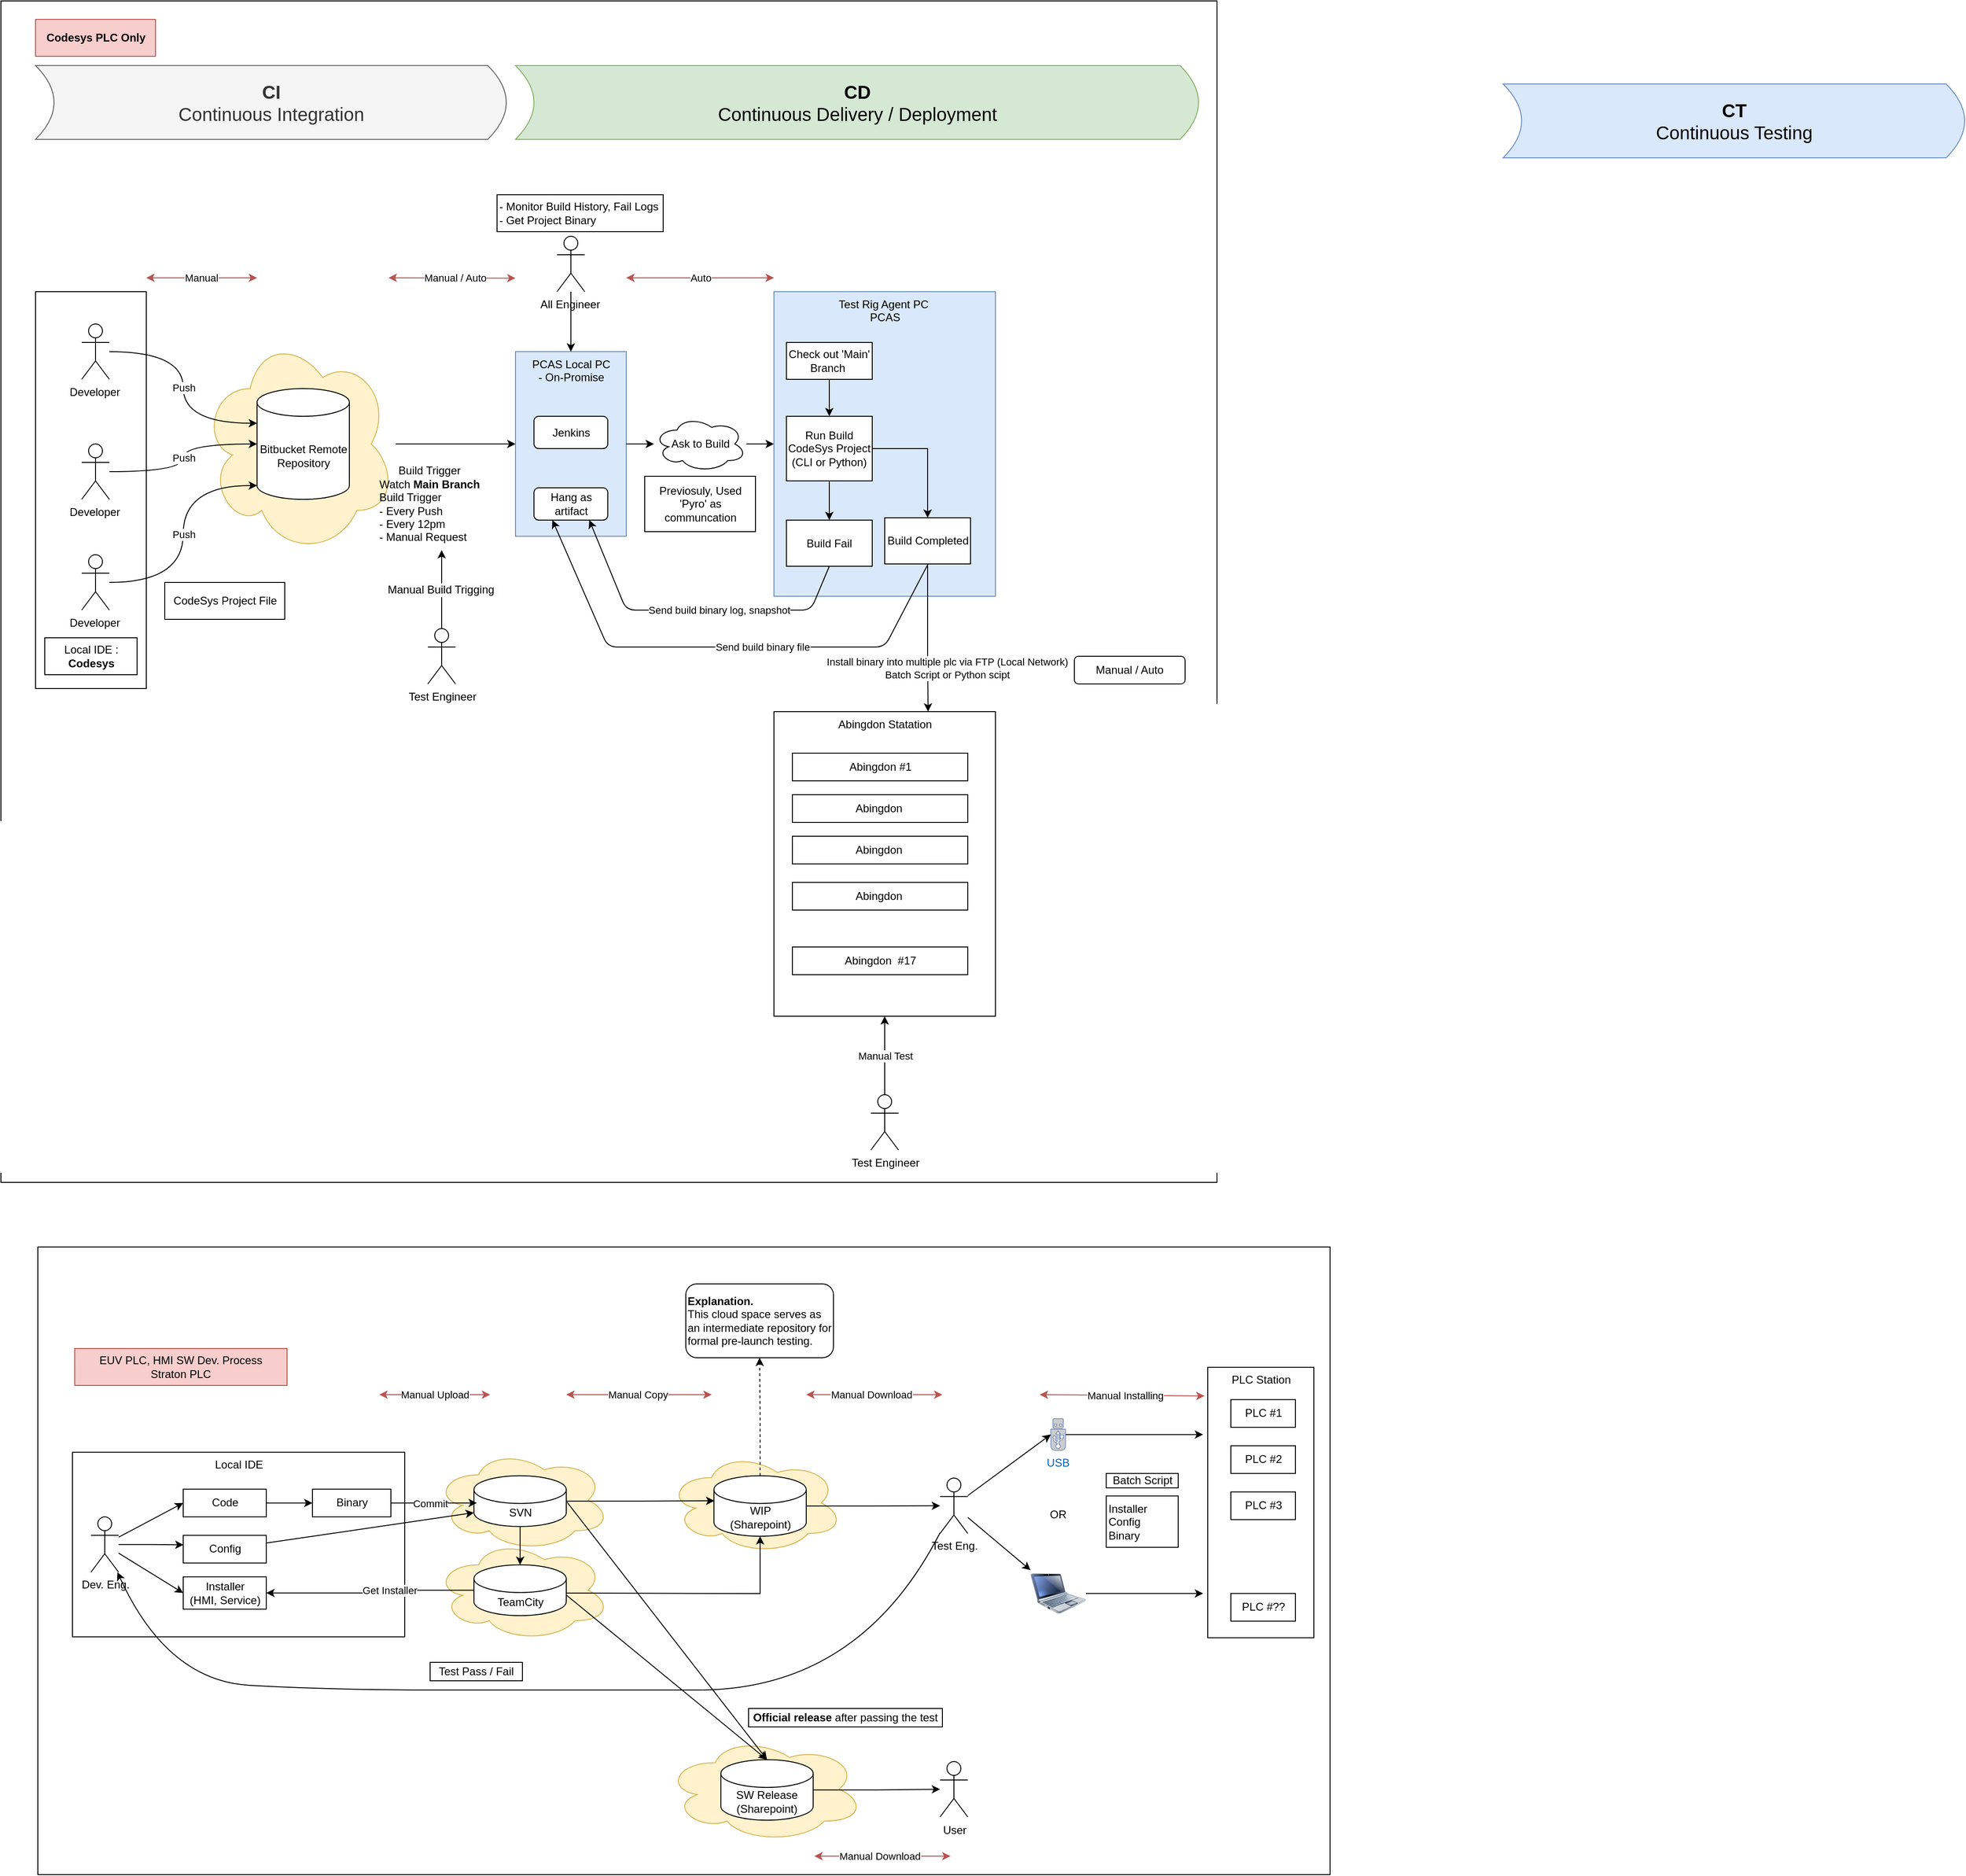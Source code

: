 <mxfile version="24.7.6" pages="2">
  <diagram id="KxPbIj3FwHtDhFQbGqtP" name="페이지-2">
    <mxGraphModel dx="2227" dy="1416" grid="1" gridSize="10" guides="1" tooltips="1" connect="1" arrows="1" fold="1" page="1" pageScale="1" pageWidth="1654" pageHeight="1169" math="0" shadow="0">
      <root>
        <mxCell id="0" />
        <mxCell id="1" parent="0" />
        <mxCell id="dRXOf33wmKYGEK5DuPeR-4" value="" style="rounded=0;whiteSpace=wrap;html=1;verticalAlign=top;align=center;" vertex="1" parent="1">
          <mxGeometry y="50" width="1317.5" height="1280" as="geometry" />
        </mxCell>
        <mxCell id="dRXOf33wmKYGEK5DuPeR-3" value="" style="rounded=0;whiteSpace=wrap;html=1;verticalAlign=top;align=center;" vertex="1" parent="1">
          <mxGeometry x="40" y="1400" width="1400" height="680" as="geometry" />
        </mxCell>
        <mxCell id="MleifXrK1_D6z72Krnsk-5" value="" style="ellipse;shape=cloud;whiteSpace=wrap;html=1;fillColor=#fff2cc;strokeColor=#d6b656;" parent="1" vertex="1">
          <mxGeometry x="722.5" y="1622.38" width="190" height="110" as="geometry" />
        </mxCell>
        <mxCell id="MleifXrK1_D6z72Krnsk-4" value="" style="ellipse;shape=cloud;whiteSpace=wrap;html=1;fillColor=#fff2cc;strokeColor=#d6b656;" parent="1" vertex="1">
          <mxGeometry x="470" y="1716.88" width="190" height="110" as="geometry" />
        </mxCell>
        <mxCell id="-m3dXE-VozoAQMa8QtAR-6" value="Local IDE" style="rounded=0;whiteSpace=wrap;html=1;verticalAlign=top;align=center;" parent="1" vertex="1">
          <mxGeometry x="77.5" y="1622.38" width="360" height="200" as="geometry" />
        </mxCell>
        <mxCell id="MxaIMDJWDvqsAqh7OmnF-37" value="Abingdon Statation" style="rounded=0;whiteSpace=wrap;html=1;verticalAlign=top;" parent="1" vertex="1">
          <mxGeometry x="837.5" y="820" width="240" height="330" as="geometry" />
        </mxCell>
        <mxCell id="MxaIMDJWDvqsAqh7OmnF-21" style="edgeStyle=orthogonalEdgeStyle;rounded=0;orthogonalLoop=1;jettySize=auto;html=1;entryX=0;entryY=0.5;entryDx=0;entryDy=0;" parent="1" source="MxaIMDJWDvqsAqh7OmnF-22" target="MxaIMDJWDvqsAqh7OmnF-20" edge="1">
          <mxGeometry relative="1" as="geometry" />
        </mxCell>
        <mxCell id="MxaIMDJWDvqsAqh7OmnF-16" value="PCAS Local PC&lt;div&gt;- On-Promise&lt;/div&gt;" style="rounded=0;whiteSpace=wrap;html=1;verticalAlign=top;fillColor=#dae8fc;strokeColor=#6c8ebf;" parent="1" vertex="1">
          <mxGeometry x="557.5" y="430" width="120" height="200" as="geometry" />
        </mxCell>
        <mxCell id="MxaIMDJWDvqsAqh7OmnF-11" value="" style="rounded=0;whiteSpace=wrap;html=1;" parent="1" vertex="1">
          <mxGeometry x="37.5" y="365" width="120" height="430" as="geometry" />
        </mxCell>
        <mxCell id="MxaIMDJWDvqsAqh7OmnF-17" style="edgeStyle=orthogonalEdgeStyle;rounded=0;orthogonalLoop=1;jettySize=auto;html=1;" parent="1" source="MxaIMDJWDvqsAqh7OmnF-10" target="MxaIMDJWDvqsAqh7OmnF-16" edge="1">
          <mxGeometry relative="1" as="geometry" />
        </mxCell>
        <mxCell id="MxaIMDJWDvqsAqh7OmnF-10" value="" style="ellipse;shape=cloud;whiteSpace=wrap;html=1;fillColor=#fff2cc;strokeColor=#d6b656;" parent="1" vertex="1">
          <mxGeometry x="217.5" y="410" width="210" height="240" as="geometry" />
        </mxCell>
        <mxCell id="MxaIMDJWDvqsAqh7OmnF-1" value="Bitbucket Remote Repository" style="shape=cylinder3;whiteSpace=wrap;html=1;boundedLbl=1;backgroundOutline=1;size=15;" parent="1" vertex="1">
          <mxGeometry x="277.5" y="470" width="100" height="120" as="geometry" />
        </mxCell>
        <mxCell id="MxaIMDJWDvqsAqh7OmnF-2" value="Developer&amp;nbsp;" style="shape=umlActor;verticalLabelPosition=bottom;verticalAlign=top;html=1;outlineConnect=0;" parent="1" vertex="1">
          <mxGeometry x="87.5" y="400" width="30" height="60" as="geometry" />
        </mxCell>
        <mxCell id="MxaIMDJWDvqsAqh7OmnF-8" value="Push" style="edgeStyle=orthogonalEdgeStyle;rounded=0;orthogonalLoop=1;jettySize=auto;html=1;curved=1;" parent="1" source="MxaIMDJWDvqsAqh7OmnF-4" target="MxaIMDJWDvqsAqh7OmnF-1" edge="1">
          <mxGeometry relative="1" as="geometry" />
        </mxCell>
        <mxCell id="MxaIMDJWDvqsAqh7OmnF-4" value="Developer&amp;nbsp;" style="shape=umlActor;verticalLabelPosition=bottom;verticalAlign=top;html=1;outlineConnect=0;" parent="1" vertex="1">
          <mxGeometry x="87.5" y="530" width="30" height="60" as="geometry" />
        </mxCell>
        <mxCell id="MxaIMDJWDvqsAqh7OmnF-5" value="Developer&amp;nbsp;" style="shape=umlActor;verticalLabelPosition=bottom;verticalAlign=top;html=1;outlineConnect=0;" parent="1" vertex="1">
          <mxGeometry x="87.5" y="650" width="30" height="60" as="geometry" />
        </mxCell>
        <mxCell id="MxaIMDJWDvqsAqh7OmnF-7" value="Push" style="edgeStyle=orthogonalEdgeStyle;rounded=0;orthogonalLoop=1;jettySize=auto;html=1;entryX=0;entryY=1;entryDx=0;entryDy=-15;entryPerimeter=0;curved=1;" parent="1" source="MxaIMDJWDvqsAqh7OmnF-5" target="MxaIMDJWDvqsAqh7OmnF-1" edge="1">
          <mxGeometry relative="1" as="geometry" />
        </mxCell>
        <mxCell id="MxaIMDJWDvqsAqh7OmnF-9" value="Push" style="edgeStyle=orthogonalEdgeStyle;rounded=0;orthogonalLoop=1;jettySize=auto;html=1;entryX=0;entryY=0;entryDx=0;entryDy=37.5;entryPerimeter=0;curved=1;" parent="1" source="MxaIMDJWDvqsAqh7OmnF-2" target="MxaIMDJWDvqsAqh7OmnF-1" edge="1">
          <mxGeometry relative="1" as="geometry" />
        </mxCell>
        <mxCell id="MxaIMDJWDvqsAqh7OmnF-12" value="Local IDE : &lt;b&gt;Codesys&lt;/b&gt;" style="rounded=0;whiteSpace=wrap;html=1;" parent="1" vertex="1">
          <mxGeometry x="47.5" y="740" width="100" height="40" as="geometry" />
        </mxCell>
        <mxCell id="MxaIMDJWDvqsAqh7OmnF-13" value="CodeSys Project File" style="rounded=0;whiteSpace=wrap;html=1;" parent="1" vertex="1">
          <mxGeometry x="177.5" y="680" width="130" height="40" as="geometry" />
        </mxCell>
        <mxCell id="MxaIMDJWDvqsAqh7OmnF-18" value="&lt;div style=&quot;text-align: center;&quot;&gt;Build Trigger&lt;/div&gt;&lt;div&gt;Watch &lt;b&gt;Main Branch&lt;/b&gt;&lt;/div&gt;Build Trigger&amp;nbsp;&lt;div&gt;- Every Push&lt;/div&gt;&lt;div&gt;- Every 12pm&amp;nbsp;&lt;/div&gt;&lt;div&gt;- Manual Request&lt;/div&gt;" style="text;html=1;align=left;verticalAlign=middle;whiteSpace=wrap;rounded=0;" parent="1" vertex="1">
          <mxGeometry x="407.5" y="545" width="140" height="100" as="geometry" />
        </mxCell>
        <mxCell id="MxaIMDJWDvqsAqh7OmnF-20" value="Test Rig Agent PC&amp;nbsp;&lt;div&gt;PCAS&lt;/div&gt;" style="rounded=0;whiteSpace=wrap;html=1;verticalAlign=top;fillColor=#dae8fc;strokeColor=#6c8ebf;" parent="1" vertex="1">
          <mxGeometry x="837.5" y="365" width="240" height="330" as="geometry" />
        </mxCell>
        <mxCell id="MxaIMDJWDvqsAqh7OmnF-23" value="" style="edgeStyle=orthogonalEdgeStyle;rounded=0;orthogonalLoop=1;jettySize=auto;html=1;entryX=0;entryY=0.5;entryDx=0;entryDy=0;" parent="1" source="MxaIMDJWDvqsAqh7OmnF-16" target="MxaIMDJWDvqsAqh7OmnF-22" edge="1">
          <mxGeometry relative="1" as="geometry">
            <mxPoint x="677.5" y="530" as="sourcePoint" />
            <mxPoint x="817.5" y="530" as="targetPoint" />
          </mxGeometry>
        </mxCell>
        <mxCell id="MxaIMDJWDvqsAqh7OmnF-22" value="Ask to Build" style="ellipse;shape=cloud;whiteSpace=wrap;html=1;" parent="1" vertex="1">
          <mxGeometry x="707.5" y="500" width="100" height="60" as="geometry" />
        </mxCell>
        <mxCell id="MxaIMDJWDvqsAqh7OmnF-28" style="edgeStyle=orthogonalEdgeStyle;rounded=0;orthogonalLoop=1;jettySize=auto;html=1;" parent="1" source="MxaIMDJWDvqsAqh7OmnF-24" target="MxaIMDJWDvqsAqh7OmnF-27" edge="1">
          <mxGeometry relative="1" as="geometry" />
        </mxCell>
        <mxCell id="MxaIMDJWDvqsAqh7OmnF-24" value="Check out &#39;Main&#39; Branch&amp;nbsp;" style="rounded=0;whiteSpace=wrap;html=1;" parent="1" vertex="1">
          <mxGeometry x="851" y="420" width="93" height="40" as="geometry" />
        </mxCell>
        <mxCell id="MxaIMDJWDvqsAqh7OmnF-26" value="Previosuly, Used &#39;Pyro&#39; as communcation" style="rounded=0;whiteSpace=wrap;html=1;" parent="1" vertex="1">
          <mxGeometry x="697.5" y="565" width="120" height="60" as="geometry" />
        </mxCell>
        <mxCell id="MxaIMDJWDvqsAqh7OmnF-30" style="edgeStyle=orthogonalEdgeStyle;rounded=0;orthogonalLoop=1;jettySize=auto;html=1;" parent="1" source="MxaIMDJWDvqsAqh7OmnF-27" target="MxaIMDJWDvqsAqh7OmnF-29" edge="1">
          <mxGeometry relative="1" as="geometry" />
        </mxCell>
        <mxCell id="MxaIMDJWDvqsAqh7OmnF-34" style="edgeStyle=orthogonalEdgeStyle;rounded=0;orthogonalLoop=1;jettySize=auto;html=1;" parent="1" source="MxaIMDJWDvqsAqh7OmnF-27" target="MxaIMDJWDvqsAqh7OmnF-33" edge="1">
          <mxGeometry relative="1" as="geometry" />
        </mxCell>
        <mxCell id="MxaIMDJWDvqsAqh7OmnF-27" value="Run Build CodeSys Project&lt;div&gt;(CLI or Python)&lt;/div&gt;" style="rounded=0;whiteSpace=wrap;html=1;" parent="1" vertex="1">
          <mxGeometry x="851" y="500" width="93" height="70" as="geometry" />
        </mxCell>
        <mxCell id="MxaIMDJWDvqsAqh7OmnF-38" value="Install binary into multiple plc via FTP (Local Network)&lt;div&gt;Batch Script or Python scipt&lt;/div&gt;" style="edgeStyle=orthogonalEdgeStyle;rounded=0;orthogonalLoop=1;jettySize=auto;html=1;" parent="1" source="MxaIMDJWDvqsAqh7OmnF-29" edge="1">
          <mxGeometry x="0.412" y="20" relative="1" as="geometry">
            <mxPoint x="1004.5" y="820" as="targetPoint" />
            <Array as="points">
              <mxPoint x="1004.5" y="760" />
              <mxPoint x="1004.5" y="820" />
            </Array>
            <mxPoint as="offset" />
          </mxGeometry>
        </mxCell>
        <mxCell id="MxaIMDJWDvqsAqh7OmnF-29" value="Build Completed" style="rounded=0;whiteSpace=wrap;html=1;" parent="1" vertex="1">
          <mxGeometry x="957.5" y="610" width="93" height="50" as="geometry" />
        </mxCell>
        <mxCell id="MxaIMDJWDvqsAqh7OmnF-31" value="Send build binary file" style="endArrow=classic;html=1;rounded=1;entryX=0.25;entryY=1;entryDx=0;entryDy=0;curved=0;" parent="1" target="MxaIMDJWDvqsAqh7OmnF-32" edge="1">
          <mxGeometry x="-0.149" width="50" height="50" relative="1" as="geometry">
            <mxPoint x="1004.5" y="660" as="sourcePoint" />
            <mxPoint x="787.5" y="670" as="targetPoint" />
            <Array as="points">
              <mxPoint x="957.5" y="750" />
              <mxPoint x="797.5" y="750" />
              <mxPoint x="657.5" y="750" />
            </Array>
            <mxPoint as="offset" />
          </mxGeometry>
        </mxCell>
        <mxCell id="MxaIMDJWDvqsAqh7OmnF-32" value="Hang as artifact" style="rounded=1;whiteSpace=wrap;html=1;" parent="1" vertex="1">
          <mxGeometry x="577.5" y="577.5" width="80" height="35" as="geometry" />
        </mxCell>
        <mxCell id="MxaIMDJWDvqsAqh7OmnF-33" value="Build Fail" style="rounded=0;whiteSpace=wrap;html=1;" parent="1" vertex="1">
          <mxGeometry x="851" y="612.5" width="93" height="50" as="geometry" />
        </mxCell>
        <mxCell id="MxaIMDJWDvqsAqh7OmnF-35" value="Send build binary log, snapshot" style="endArrow=classic;html=1;rounded=1;entryX=0.75;entryY=1;entryDx=0;entryDy=0;curved=0;exitX=0.5;exitY=1;exitDx=0;exitDy=0;" parent="1" source="MxaIMDJWDvqsAqh7OmnF-33" target="MxaIMDJWDvqsAqh7OmnF-32" edge="1">
          <mxGeometry x="-0.151" width="50" height="50" relative="1" as="geometry">
            <mxPoint x="861.5" y="645" as="sourcePoint" />
            <mxPoint x="627.5" y="623" as="targetPoint" />
            <Array as="points">
              <mxPoint x="877.5" y="710" />
              <mxPoint x="677.5" y="710" />
            </Array>
            <mxPoint as="offset" />
          </mxGeometry>
        </mxCell>
        <mxCell id="MxaIMDJWDvqsAqh7OmnF-36" value="Abingdon #1" style="rounded=0;whiteSpace=wrap;html=1;" parent="1" vertex="1">
          <mxGeometry x="857.5" y="865" width="190" height="30" as="geometry" />
        </mxCell>
        <mxCell id="MxaIMDJWDvqsAqh7OmnF-39" value="Abingdon&amp;nbsp;" style="rounded=0;whiteSpace=wrap;html=1;" parent="1" vertex="1">
          <mxGeometry x="857.5" y="910" width="190" height="30" as="geometry" />
        </mxCell>
        <mxCell id="MxaIMDJWDvqsAqh7OmnF-40" value="Abingdon&amp;nbsp;" style="rounded=0;whiteSpace=wrap;html=1;" parent="1" vertex="1">
          <mxGeometry x="857.5" y="955" width="190" height="30" as="geometry" />
        </mxCell>
        <mxCell id="MxaIMDJWDvqsAqh7OmnF-41" value="Abingdon&amp;nbsp;" style="rounded=0;whiteSpace=wrap;html=1;" parent="1" vertex="1">
          <mxGeometry x="857.5" y="1005" width="190" height="30" as="geometry" />
        </mxCell>
        <mxCell id="MxaIMDJWDvqsAqh7OmnF-42" value="Abingdon&amp;nbsp; #17" style="rounded=0;whiteSpace=wrap;html=1;" parent="1" vertex="1">
          <mxGeometry x="857.5" y="1075" width="190" height="30" as="geometry" />
        </mxCell>
        <mxCell id="MxaIMDJWDvqsAqh7OmnF-45" value="&lt;span style=&quot;font-size: 12px; background-color: rgb(251, 251, 251);&quot;&gt;Manual Build Trigging&amp;nbsp;&lt;/span&gt;" style="edgeStyle=orthogonalEdgeStyle;rounded=0;orthogonalLoop=1;jettySize=auto;html=1;entryX=0.5;entryY=1;entryDx=0;entryDy=0;" parent="1" source="MxaIMDJWDvqsAqh7OmnF-44" target="MxaIMDJWDvqsAqh7OmnF-18" edge="1">
          <mxGeometry relative="1" as="geometry" />
        </mxCell>
        <mxCell id="MxaIMDJWDvqsAqh7OmnF-44" value="Test Engineer" style="shape=umlActor;verticalLabelPosition=bottom;verticalAlign=top;html=1;outlineConnect=0;" parent="1" vertex="1">
          <mxGeometry x="462.5" y="730" width="30" height="60" as="geometry" />
        </mxCell>
        <mxCell id="MxaIMDJWDvqsAqh7OmnF-51" value="Manual Test" style="edgeStyle=orthogonalEdgeStyle;rounded=0;orthogonalLoop=1;jettySize=auto;html=1;entryX=0.5;entryY=1;entryDx=0;entryDy=0;" parent="1" source="MxaIMDJWDvqsAqh7OmnF-50" target="MxaIMDJWDvqsAqh7OmnF-37" edge="1">
          <mxGeometry relative="1" as="geometry" />
        </mxCell>
        <mxCell id="MxaIMDJWDvqsAqh7OmnF-50" value="Test Engineer" style="shape=umlActor;verticalLabelPosition=bottom;verticalAlign=top;html=1;outlineConnect=0;" parent="1" vertex="1">
          <mxGeometry x="942.5" y="1235" width="30" height="60" as="geometry" />
        </mxCell>
        <mxCell id="MxaIMDJWDvqsAqh7OmnF-52" value="Manual / Auto" style="rounded=1;whiteSpace=wrap;html=1;" parent="1" vertex="1">
          <mxGeometry x="1162.97" y="760" width="120" height="30" as="geometry" />
        </mxCell>
        <mxCell id="MxaIMDJWDvqsAqh7OmnF-56" value="Jenkins" style="rounded=1;whiteSpace=wrap;html=1;" parent="1" vertex="1">
          <mxGeometry x="577.5" y="500" width="80" height="35" as="geometry" />
        </mxCell>
        <mxCell id="MxaIMDJWDvqsAqh7OmnF-58" style="edgeStyle=orthogonalEdgeStyle;rounded=0;orthogonalLoop=1;jettySize=auto;html=1;entryX=0.5;entryY=0;entryDx=0;entryDy=0;" parent="1" source="MxaIMDJWDvqsAqh7OmnF-57" target="MxaIMDJWDvqsAqh7OmnF-16" edge="1">
          <mxGeometry relative="1" as="geometry" />
        </mxCell>
        <mxCell id="MxaIMDJWDvqsAqh7OmnF-57" value="All Engineer&amp;nbsp;&lt;div&gt;&lt;br&gt;&lt;/div&gt;" style="shape=umlActor;verticalLabelPosition=bottom;verticalAlign=top;html=1;outlineConnect=0;" parent="1" vertex="1">
          <mxGeometry x="602.5" y="305" width="30" height="60" as="geometry" />
        </mxCell>
        <mxCell id="MxaIMDJWDvqsAqh7OmnF-61" value="- Monitor Build History, Fail Logs&lt;div&gt;- Get Project Binary&lt;/div&gt;" style="rounded=0;whiteSpace=wrap;html=1;align=left;" parent="1" vertex="1">
          <mxGeometry x="537.5" y="260" width="180" height="40" as="geometry" />
        </mxCell>
        <mxCell id="-m3dXE-VozoAQMa8QtAR-1" value="&lt;b style=&quot;font-size: 20px;&quot;&gt;&lt;font style=&quot;font-size: 20px;&quot;&gt;CI&lt;/font&gt;&lt;/b&gt;&lt;div style=&quot;font-size: 20px;&quot;&gt;&lt;font style=&quot;font-size: 20px;&quot;&gt;Continuous Integration&lt;/font&gt;&lt;/div&gt;" style="shape=dataStorage;whiteSpace=wrap;html=1;fixedSize=1;flipH=1;fillColor=#f5f5f5;fontColor=#333333;strokeColor=#666666;" parent="1" vertex="1">
          <mxGeometry x="37.5" y="120" width="510" height="80" as="geometry" />
        </mxCell>
        <mxCell id="-m3dXE-VozoAQMa8QtAR-2" value="&lt;b style=&quot;font-size: 20px;&quot;&gt;CT&lt;/b&gt;&lt;div style=&quot;font-size: 20px;&quot;&gt;Continuous Testing&lt;/div&gt;" style="shape=dataStorage;whiteSpace=wrap;html=1;fixedSize=1;flipH=1;fontSize=20;fillColor=#dae8fc;strokeColor=#6c8ebf;" parent="1" vertex="1">
          <mxGeometry x="1627.5" y="140" width="500" height="80" as="geometry" />
        </mxCell>
        <mxCell id="-m3dXE-VozoAQMa8QtAR-3" value="&lt;b style=&quot;font-size: 20px;&quot;&gt;CD&lt;/b&gt;&lt;div style=&quot;font-size: 20px;&quot;&gt;Continuous Delivery / Deployment&lt;/div&gt;" style="shape=dataStorage;whiteSpace=wrap;html=1;fixedSize=1;flipH=1;fontSize=20;fillColor=#d5e8d4;strokeColor=#82b366;" parent="1" vertex="1">
          <mxGeometry x="557.5" y="120" width="740" height="80" as="geometry" />
        </mxCell>
        <mxCell id="j_4R4PPlXTaouCPpJ6sc-36" style="rounded=0;orthogonalLoop=1;jettySize=auto;html=1;entryX=0;entryY=0.5;entryDx=0;entryDy=0;" parent="1" source="-m3dXE-VozoAQMa8QtAR-5" target="-m3dXE-VozoAQMa8QtAR-9" edge="1">
          <mxGeometry relative="1" as="geometry" />
        </mxCell>
        <mxCell id="j_4R4PPlXTaouCPpJ6sc-38" style="rounded=0;orthogonalLoop=1;jettySize=auto;html=1;entryX=0;entryY=0.5;entryDx=0;entryDy=0;" parent="1" source="-m3dXE-VozoAQMa8QtAR-5" target="j_4R4PPlXTaouCPpJ6sc-17" edge="1">
          <mxGeometry relative="1" as="geometry" />
        </mxCell>
        <mxCell id="-m3dXE-VozoAQMa8QtAR-5" value="Dev. Eng." style="shape=umlActor;verticalLabelPosition=bottom;verticalAlign=top;html=1;outlineConnect=0;" parent="1" vertex="1">
          <mxGeometry x="97.5" y="1692.38" width="30" height="60" as="geometry" />
        </mxCell>
        <mxCell id="j_4R4PPlXTaouCPpJ6sc-39" style="edgeStyle=orthogonalEdgeStyle;rounded=0;orthogonalLoop=1;jettySize=auto;html=1;entryX=0;entryY=0.5;entryDx=0;entryDy=0;" parent="1" source="-m3dXE-VozoAQMa8QtAR-9" target="j_4R4PPlXTaouCPpJ6sc-35" edge="1">
          <mxGeometry relative="1" as="geometry" />
        </mxCell>
        <mxCell id="-m3dXE-VozoAQMa8QtAR-9" value="Code" style="rounded=0;whiteSpace=wrap;html=1;" parent="1" vertex="1">
          <mxGeometry x="197.5" y="1662.38" width="90" height="30" as="geometry" />
        </mxCell>
        <mxCell id="-m3dXE-VozoAQMa8QtAR-12" value="" style="ellipse;shape=cloud;whiteSpace=wrap;html=1;fillColor=#fff2cc;strokeColor=#d6b656;" parent="1" vertex="1">
          <mxGeometry x="470" y="1619.38" width="190" height="110" as="geometry" />
        </mxCell>
        <mxCell id="-m3dXE-VozoAQMa8QtAR-13" value="SVN" style="shape=cylinder3;whiteSpace=wrap;html=1;boundedLbl=1;backgroundOutline=1;size=15;" parent="1" vertex="1">
          <mxGeometry x="512.5" y="1647.88" width="100" height="55" as="geometry" />
        </mxCell>
        <mxCell id="j_4R4PPlXTaouCPpJ6sc-3" style="rounded=0;orthogonalLoop=1;jettySize=auto;html=1;" parent="1" source="-m3dXE-VozoAQMa8QtAR-14" target="-m3dXE-VozoAQMa8QtAR-31" edge="1">
          <mxGeometry relative="1" as="geometry" />
        </mxCell>
        <mxCell id="-m3dXE-VozoAQMa8QtAR-14" value="Test Eng." style="shape=umlActor;verticalLabelPosition=bottom;verticalAlign=top;html=1;outlineConnect=0;" parent="1" vertex="1">
          <mxGeometry x="1017.5" y="1650.38" width="30" height="60" as="geometry" />
        </mxCell>
        <mxCell id="-m3dXE-VozoAQMa8QtAR-17" value="PLC Station" style="rounded=0;whiteSpace=wrap;html=1;verticalAlign=top;" parent="1" vertex="1">
          <mxGeometry x="1307.5" y="1530.38" width="115" height="293" as="geometry" />
        </mxCell>
        <mxCell id="-m3dXE-VozoAQMa8QtAR-18" value="PLC #1" style="rounded=0;whiteSpace=wrap;html=1;" parent="1" vertex="1">
          <mxGeometry x="1332.5" y="1565.38" width="70" height="30" as="geometry" />
        </mxCell>
        <mxCell id="-m3dXE-VozoAQMa8QtAR-22" value="PLC #??" style="rounded=0;whiteSpace=wrap;html=1;" parent="1" vertex="1">
          <mxGeometry x="1332.5" y="1775.38" width="70" height="30" as="geometry" />
        </mxCell>
        <mxCell id="-m3dXE-VozoAQMa8QtAR-23" value="PLC #2" style="rounded=0;whiteSpace=wrap;html=1;" parent="1" vertex="1">
          <mxGeometry x="1332.5" y="1615.38" width="70" height="30" as="geometry" />
        </mxCell>
        <mxCell id="-m3dXE-VozoAQMa8QtAR-24" value="PLC #3" style="rounded=0;whiteSpace=wrap;html=1;" parent="1" vertex="1">
          <mxGeometry x="1332.5" y="1665.38" width="70" height="30" as="geometry" />
        </mxCell>
        <mxCell id="j_4R4PPlXTaouCPpJ6sc-53" style="edgeStyle=orthogonalEdgeStyle;rounded=0;orthogonalLoop=1;jettySize=auto;html=1;" parent="1" source="-m3dXE-VozoAQMa8QtAR-30" edge="1">
          <mxGeometry relative="1" as="geometry">
            <mxPoint x="1302.5" y="1603.19" as="targetPoint" />
          </mxGeometry>
        </mxCell>
        <mxCell id="-m3dXE-VozoAQMa8QtAR-30" value="USB" style="fontColor=#0066CC;verticalAlign=top;verticalLabelPosition=bottom;labelPosition=center;align=center;html=1;outlineConnect=0;fillColor=#CCCCCC;strokeColor=#6881B3;gradientColor=none;gradientDirection=north;strokeWidth=2;shape=mxgraph.networks.usb_stick;rotation=0;" parent="1" vertex="1">
          <mxGeometry x="1137.5" y="1586" width="15.93" height="34.38" as="geometry" />
        </mxCell>
        <mxCell id="j_4R4PPlXTaouCPpJ6sc-54" style="edgeStyle=orthogonalEdgeStyle;rounded=0;orthogonalLoop=1;jettySize=auto;html=1;" parent="1" source="-m3dXE-VozoAQMa8QtAR-31" edge="1">
          <mxGeometry relative="1" as="geometry">
            <mxPoint x="1302.5" y="1775.38" as="targetPoint" />
          </mxGeometry>
        </mxCell>
        <mxCell id="-m3dXE-VozoAQMa8QtAR-31" value="" style="image;html=1;image=img/lib/clip_art/computers/Netbook_128x128.png" parent="1" vertex="1">
          <mxGeometry x="1115.47" y="1745.38" width="60" height="60" as="geometry" />
        </mxCell>
        <mxCell id="j_4R4PPlXTaouCPpJ6sc-2" style="rounded=0;orthogonalLoop=1;jettySize=auto;html=1;entryX=0;entryY=0.5;entryDx=0;entryDy=0;entryPerimeter=0;" parent="1" source="-m3dXE-VozoAQMa8QtAR-14" target="-m3dXE-VozoAQMa8QtAR-30" edge="1">
          <mxGeometry relative="1" as="geometry" />
        </mxCell>
        <mxCell id="j_4R4PPlXTaouCPpJ6sc-13" value="OR" style="text;html=1;align=center;verticalAlign=middle;resizable=0;points=[];autosize=1;strokeColor=none;fillColor=none;" parent="1" vertex="1">
          <mxGeometry x="1125.47" y="1675.38" width="40" height="30" as="geometry" />
        </mxCell>
        <mxCell id="j_4R4PPlXTaouCPpJ6sc-17" value="Installer&lt;div&gt;(HMI, Service)&lt;/div&gt;" style="rounded=0;whiteSpace=wrap;html=1;" parent="1" vertex="1">
          <mxGeometry x="197.5" y="1757.38" width="90" height="35" as="geometry" />
        </mxCell>
        <mxCell id="j_4R4PPlXTaouCPpJ6sc-34" value="Config" style="rounded=0;whiteSpace=wrap;html=1;" parent="1" vertex="1">
          <mxGeometry x="197.5" y="1712.38" width="90" height="30" as="geometry" />
        </mxCell>
        <mxCell id="j_4R4PPlXTaouCPpJ6sc-35" value="Binary" style="rounded=0;whiteSpace=wrap;html=1;" parent="1" vertex="1">
          <mxGeometry x="337.5" y="1662.38" width="85" height="30" as="geometry" />
        </mxCell>
        <mxCell id="j_4R4PPlXTaouCPpJ6sc-37" style="edgeStyle=orthogonalEdgeStyle;rounded=0;orthogonalLoop=1;jettySize=auto;html=1;entryX=0.004;entryY=0.344;entryDx=0;entryDy=0;entryPerimeter=0;" parent="1" source="-m3dXE-VozoAQMa8QtAR-5" target="j_4R4PPlXTaouCPpJ6sc-34" edge="1">
          <mxGeometry relative="1" as="geometry" />
        </mxCell>
        <mxCell id="j_4R4PPlXTaouCPpJ6sc-42" style="edgeStyle=orthogonalEdgeStyle;rounded=0;orthogonalLoop=1;jettySize=auto;html=1;entryX=0.032;entryY=0.536;entryDx=0;entryDy=0;entryPerimeter=0;" parent="1" source="j_4R4PPlXTaouCPpJ6sc-35" target="-m3dXE-VozoAQMa8QtAR-13" edge="1">
          <mxGeometry relative="1" as="geometry" />
        </mxCell>
        <mxCell id="0X789oR1YY4GXddbjiKS-2" value="Commit" style="edgeLabel;html=1;align=center;verticalAlign=middle;resizable=0;points=[];" parent="j_4R4PPlXTaouCPpJ6sc-42" vertex="1" connectable="0">
          <mxGeometry x="0.066" relative="1" as="geometry">
            <mxPoint x="-7" as="offset" />
          </mxGeometry>
        </mxCell>
        <mxCell id="j_4R4PPlXTaouCPpJ6sc-43" style="rounded=0;orthogonalLoop=1;jettySize=auto;html=1;entryX=0;entryY=1;entryDx=0;entryDy=-15;entryPerimeter=0;" parent="1" source="j_4R4PPlXTaouCPpJ6sc-34" target="-m3dXE-VozoAQMa8QtAR-13" edge="1">
          <mxGeometry relative="1" as="geometry" />
        </mxCell>
        <mxCell id="MleifXrK1_D6z72Krnsk-7" style="edgeStyle=orthogonalEdgeStyle;rounded=0;orthogonalLoop=1;jettySize=auto;html=1;" parent="1" source="j_4R4PPlXTaouCPpJ6sc-45" target="-m3dXE-VozoAQMa8QtAR-14" edge="1">
          <mxGeometry relative="1" as="geometry" />
        </mxCell>
        <mxCell id="dRXOf33wmKYGEK5DuPeR-2" style="edgeStyle=orthogonalEdgeStyle;rounded=0;orthogonalLoop=1;jettySize=auto;html=1;entryX=0.5;entryY=1;entryDx=0;entryDy=0;dashed=1;" edge="1" parent="1" source="j_4R4PPlXTaouCPpJ6sc-45" target="YGNdnGiCJwuN9pjPTkYq-1">
          <mxGeometry relative="1" as="geometry" />
        </mxCell>
        <mxCell id="j_4R4PPlXTaouCPpJ6sc-45" value="WIP&lt;div&gt;(Sharepoint)&lt;/div&gt;" style="shape=cylinder3;whiteSpace=wrap;html=1;boundedLbl=1;backgroundOutline=1;size=15;" parent="1" vertex="1">
          <mxGeometry x="772.5" y="1647.88" width="100" height="65.5" as="geometry" />
        </mxCell>
        <mxCell id="j_4R4PPlXTaouCPpJ6sc-59" value="" style="curved=1;endArrow=classic;html=1;rounded=0;" parent="1" source="-m3dXE-VozoAQMa8QtAR-14" target="-m3dXE-VozoAQMa8QtAR-5" edge="1">
          <mxGeometry width="50" height="50" relative="1" as="geometry">
            <mxPoint x="532.5" y="1712.38" as="sourcePoint" />
            <mxPoint x="582.5" y="1662.38" as="targetPoint" />
            <Array as="points">
              <mxPoint x="930" y="1880" />
              <mxPoint x="580" y="1880" />
              <mxPoint x="360" y="1880" />
              <mxPoint x="180" y="1870" />
            </Array>
          </mxGeometry>
        </mxCell>
        <mxCell id="j_4R4PPlXTaouCPpJ6sc-61" value="Test Pass / Fail" style="rounded=0;whiteSpace=wrap;html=1;" parent="1" vertex="1">
          <mxGeometry x="465" y="1850" width="100" height="20" as="geometry" />
        </mxCell>
        <mxCell id="j_4R4PPlXTaouCPpJ6sc-68" value="Batch Script" style="rounded=0;whiteSpace=wrap;html=1;" parent="1" vertex="1">
          <mxGeometry x="1197.5" y="1645.38" width="77.97" height="15.62" as="geometry" />
        </mxCell>
        <mxCell id="j_4R4PPlXTaouCPpJ6sc-74" value="" style="ellipse;shape=cloud;whiteSpace=wrap;html=1;fillColor=#fff2cc;strokeColor=#d6b656;" parent="1" vertex="1">
          <mxGeometry x="720" y="1930" width="215" height="115" as="geometry" />
        </mxCell>
        <mxCell id="j_4R4PPlXTaouCPpJ6sc-83" style="edgeStyle=orthogonalEdgeStyle;rounded=0;orthogonalLoop=1;jettySize=auto;html=1;" parent="1" source="j_4R4PPlXTaouCPpJ6sc-75" target="j_4R4PPlXTaouCPpJ6sc-81" edge="1">
          <mxGeometry relative="1" as="geometry" />
        </mxCell>
        <mxCell id="j_4R4PPlXTaouCPpJ6sc-75" value="&lt;div&gt;SW Release (Sharepoint)&lt;/div&gt;" style="shape=cylinder3;whiteSpace=wrap;html=1;boundedLbl=1;backgroundOutline=1;size=15;" parent="1" vertex="1">
          <mxGeometry x="780" y="1955.5" width="100" height="65.5" as="geometry" />
        </mxCell>
        <mxCell id="j_4R4PPlXTaouCPpJ6sc-76" style="rounded=0;orthogonalLoop=1;jettySize=auto;html=1;entryX=0.5;entryY=0;entryDx=0;entryDy=0;entryPerimeter=0;exitX=1;exitY=0.5;exitDx=0;exitDy=0;exitPerimeter=0;" parent="1" source="-m3dXE-VozoAQMa8QtAR-13" target="j_4R4PPlXTaouCPpJ6sc-75" edge="1">
          <mxGeometry relative="1" as="geometry" />
        </mxCell>
        <mxCell id="j_4R4PPlXTaouCPpJ6sc-77" style="rounded=0;orthogonalLoop=1;jettySize=auto;html=1;entryX=0.5;entryY=0;entryDx=0;entryDy=0;entryPerimeter=0;" parent="1" target="j_4R4PPlXTaouCPpJ6sc-75" edge="1">
          <mxGeometry relative="1" as="geometry">
            <mxPoint x="610" y="1775" as="sourcePoint" />
          </mxGeometry>
        </mxCell>
        <mxCell id="j_4R4PPlXTaouCPpJ6sc-78" style="edgeStyle=orthogonalEdgeStyle;rounded=0;orthogonalLoop=1;jettySize=auto;html=1;entryX=0.5;entryY=1;entryDx=0;entryDy=0;entryPerimeter=0;" parent="1" target="j_4R4PPlXTaouCPpJ6sc-45" edge="1">
          <mxGeometry relative="1" as="geometry">
            <mxPoint x="610" y="1775" as="sourcePoint" />
          </mxGeometry>
        </mxCell>
        <mxCell id="j_4R4PPlXTaouCPpJ6sc-79" value="&lt;div&gt;&lt;b&gt;Official release&lt;/b&gt; after passing the test&lt;/div&gt;" style="rounded=0;whiteSpace=wrap;html=1;" parent="1" vertex="1">
          <mxGeometry x="810" y="1900" width="210" height="20" as="geometry" />
        </mxCell>
        <mxCell id="j_4R4PPlXTaouCPpJ6sc-80" style="edgeStyle=orthogonalEdgeStyle;rounded=0;orthogonalLoop=1;jettySize=auto;html=1;" parent="1" source="-m3dXE-VozoAQMa8QtAR-13" edge="1">
          <mxGeometry relative="1" as="geometry">
            <mxPoint x="773" y="1675" as="targetPoint" />
            <Array as="points">
              <mxPoint x="693" y="1675" />
              <mxPoint x="773" y="1675" />
            </Array>
          </mxGeometry>
        </mxCell>
        <mxCell id="j_4R4PPlXTaouCPpJ6sc-81" value="User" style="shape=umlActor;verticalLabelPosition=bottom;verticalAlign=top;html=1;outlineConnect=0;" parent="1" vertex="1">
          <mxGeometry x="1017.5" y="1957.5" width="30" height="60" as="geometry" />
        </mxCell>
        <mxCell id="MleifXrK1_D6z72Krnsk-1" value="Installer&lt;div&gt;Config&lt;/div&gt;&lt;div&gt;Binary&lt;/div&gt;" style="rounded=0;whiteSpace=wrap;html=1;align=left;" parent="1" vertex="1">
          <mxGeometry x="1197.5" y="1669.76" width="77.97" height="55.62" as="geometry" />
        </mxCell>
        <mxCell id="0X789oR1YY4GXddbjiKS-5" style="edgeStyle=orthogonalEdgeStyle;rounded=0;orthogonalLoop=1;jettySize=auto;html=1;entryX=1;entryY=0.5;entryDx=0;entryDy=0;" parent="1" source="MleifXrK1_D6z72Krnsk-2" target="j_4R4PPlXTaouCPpJ6sc-17" edge="1">
          <mxGeometry relative="1" as="geometry" />
        </mxCell>
        <mxCell id="0X789oR1YY4GXddbjiKS-6" value="Get Installer" style="edgeLabel;html=1;align=center;verticalAlign=middle;resizable=0;points=[];" parent="0X789oR1YY4GXddbjiKS-5" vertex="1" connectable="0">
          <mxGeometry x="-0.192" relative="1" as="geometry">
            <mxPoint as="offset" />
          </mxGeometry>
        </mxCell>
        <mxCell id="MleifXrK1_D6z72Krnsk-2" value="TeamCity" style="shape=cylinder3;whiteSpace=wrap;html=1;boundedLbl=1;backgroundOutline=1;size=15;" parent="1" vertex="1">
          <mxGeometry x="512.5" y="1744.38" width="100" height="55" as="geometry" />
        </mxCell>
        <mxCell id="MleifXrK1_D6z72Krnsk-8" value="" style="endArrow=classic;startArrow=classic;html=1;rounded=0;fillColor=#f8cecc;strokeColor=#b85450;" parent="1" edge="1">
          <mxGeometry width="50" height="50" relative="1" as="geometry">
            <mxPoint x="157.5" y="350" as="sourcePoint" />
            <mxPoint x="277.5" y="350" as="targetPoint" />
          </mxGeometry>
        </mxCell>
        <mxCell id="MleifXrK1_D6z72Krnsk-9" value="Manual" style="edgeLabel;html=1;align=center;verticalAlign=middle;resizable=0;points=[];" parent="MleifXrK1_D6z72Krnsk-8" vertex="1" connectable="0">
          <mxGeometry x="0.428" relative="1" as="geometry">
            <mxPoint x="-26" as="offset" />
          </mxGeometry>
        </mxCell>
        <mxCell id="MleifXrK1_D6z72Krnsk-10" value="" style="endArrow=classic;startArrow=classic;html=1;rounded=0;fillColor=#f8cecc;strokeColor=#b85450;" parent="1" edge="1">
          <mxGeometry width="50" height="50" relative="1" as="geometry">
            <mxPoint x="420" y="350" as="sourcePoint" />
            <mxPoint x="557.5" y="350.33" as="targetPoint" />
          </mxGeometry>
        </mxCell>
        <mxCell id="MleifXrK1_D6z72Krnsk-11" value="Manual / Auto" style="edgeLabel;html=1;align=center;verticalAlign=middle;resizable=0;points=[];" parent="MleifXrK1_D6z72Krnsk-10" vertex="1" connectable="0">
          <mxGeometry x="0.428" relative="1" as="geometry">
            <mxPoint x="-26" as="offset" />
          </mxGeometry>
        </mxCell>
        <mxCell id="MleifXrK1_D6z72Krnsk-12" value="" style="endArrow=classic;startArrow=classic;html=1;rounded=0;fillColor=#f8cecc;strokeColor=#b85450;" parent="1" edge="1">
          <mxGeometry width="50" height="50" relative="1" as="geometry">
            <mxPoint x="677.5" y="350" as="sourcePoint" />
            <mxPoint x="837.5" y="350" as="targetPoint" />
          </mxGeometry>
        </mxCell>
        <mxCell id="MleifXrK1_D6z72Krnsk-13" value="Auto" style="edgeLabel;html=1;align=center;verticalAlign=middle;resizable=0;points=[];" parent="MleifXrK1_D6z72Krnsk-12" vertex="1" connectable="0">
          <mxGeometry x="0.428" relative="1" as="geometry">
            <mxPoint x="-34" as="offset" />
          </mxGeometry>
        </mxCell>
        <mxCell id="MleifXrK1_D6z72Krnsk-14" value="" style="endArrow=classic;startArrow=classic;html=1;rounded=0;fillColor=#f8cecc;strokeColor=#b85450;" parent="1" edge="1">
          <mxGeometry width="50" height="50" relative="1" as="geometry">
            <mxPoint x="410" y="1560" as="sourcePoint" />
            <mxPoint x="530" y="1560" as="targetPoint" />
          </mxGeometry>
        </mxCell>
        <mxCell id="MleifXrK1_D6z72Krnsk-15" value="Manual Upload" style="edgeLabel;html=1;align=center;verticalAlign=middle;resizable=0;points=[];" parent="MleifXrK1_D6z72Krnsk-14" vertex="1" connectable="0">
          <mxGeometry x="0.428" relative="1" as="geometry">
            <mxPoint x="-26" as="offset" />
          </mxGeometry>
        </mxCell>
        <mxCell id="MleifXrK1_D6z72Krnsk-16" value="" style="endArrow=classic;startArrow=classic;html=1;rounded=0;fillColor=#f8cecc;strokeColor=#b85450;" parent="1" edge="1">
          <mxGeometry width="50" height="50" relative="1" as="geometry">
            <mxPoint x="612.5" y="1560" as="sourcePoint" />
            <mxPoint x="770" y="1560" as="targetPoint" />
          </mxGeometry>
        </mxCell>
        <mxCell id="MleifXrK1_D6z72Krnsk-17" value="Manual Copy" style="edgeLabel;html=1;align=center;verticalAlign=middle;resizable=0;points=[];" parent="MleifXrK1_D6z72Krnsk-16" vertex="1" connectable="0">
          <mxGeometry x="0.428" relative="1" as="geometry">
            <mxPoint x="-35" as="offset" />
          </mxGeometry>
        </mxCell>
        <mxCell id="MleifXrK1_D6z72Krnsk-18" value="" style="endArrow=classic;startArrow=classic;html=1;rounded=0;fillColor=#f8cecc;strokeColor=#b85450;" parent="1" edge="1">
          <mxGeometry width="50" height="50" relative="1" as="geometry">
            <mxPoint x="872.5" y="1560" as="sourcePoint" />
            <mxPoint x="1020" y="1560" as="targetPoint" />
          </mxGeometry>
        </mxCell>
        <mxCell id="MleifXrK1_D6z72Krnsk-19" value="Manual Download" style="edgeLabel;html=1;align=center;verticalAlign=middle;resizable=0;points=[];" parent="MleifXrK1_D6z72Krnsk-18" vertex="1" connectable="0">
          <mxGeometry x="0.428" relative="1" as="geometry">
            <mxPoint x="-35" as="offset" />
          </mxGeometry>
        </mxCell>
        <mxCell id="MleifXrK1_D6z72Krnsk-20" value="" style="endArrow=classic;startArrow=classic;html=1;rounded=0;fillColor=#f8cecc;strokeColor=#b85450;" parent="1" edge="1">
          <mxGeometry width="50" height="50" relative="1" as="geometry">
            <mxPoint x="881.25" y="2060" as="sourcePoint" />
            <mxPoint x="1028.75" y="2060" as="targetPoint" />
          </mxGeometry>
        </mxCell>
        <mxCell id="MleifXrK1_D6z72Krnsk-21" value="Manual Download" style="edgeLabel;html=1;align=center;verticalAlign=middle;resizable=0;points=[];" parent="MleifXrK1_D6z72Krnsk-20" vertex="1" connectable="0">
          <mxGeometry x="0.428" relative="1" as="geometry">
            <mxPoint x="-35" as="offset" />
          </mxGeometry>
        </mxCell>
        <mxCell id="0X789oR1YY4GXddbjiKS-3" style="edgeStyle=orthogonalEdgeStyle;rounded=0;orthogonalLoop=1;jettySize=auto;html=1;entryX=0.5;entryY=0;entryDx=0;entryDy=0;entryPerimeter=0;" parent="1" source="-m3dXE-VozoAQMa8QtAR-13" target="MleifXrK1_D6z72Krnsk-2" edge="1">
          <mxGeometry relative="1" as="geometry" />
        </mxCell>
        <mxCell id="0X789oR1YY4GXddbjiKS-7" value="EUV PLC, HMI SW Dev. Process&lt;div&gt;Straton PLC&lt;/div&gt;" style="rounded=0;whiteSpace=wrap;html=1;fillColor=#f8cecc;strokeColor=#b85450;" parent="1" vertex="1">
          <mxGeometry x="80" y="1510" width="230" height="40" as="geometry" />
        </mxCell>
        <mxCell id="0X789oR1YY4GXddbjiKS-9" value="Codesys PLC Only" style="rounded=0;whiteSpace=wrap;html=1;fillColor=#f8cecc;strokeColor=#b85450;fontStyle=1" parent="1" vertex="1">
          <mxGeometry x="37.5" y="70" width="130" height="40" as="geometry" />
        </mxCell>
        <mxCell id="0X789oR1YY4GXddbjiKS-11" value="" style="endArrow=classic;startArrow=classic;html=1;rounded=0;fillColor=#f8cecc;strokeColor=#b85450;entryX=-0.03;entryY=0.106;entryDx=0;entryDy=0;entryPerimeter=0;" parent="1" target="-m3dXE-VozoAQMa8QtAR-17" edge="1">
          <mxGeometry width="50" height="50" relative="1" as="geometry">
            <mxPoint x="1125.47" y="1560" as="sourcePoint" />
            <mxPoint x="1272.97" y="1560" as="targetPoint" />
          </mxGeometry>
        </mxCell>
        <mxCell id="0X789oR1YY4GXddbjiKS-12" value="Manual Installing" style="edgeLabel;html=1;align=center;verticalAlign=middle;resizable=0;points=[];" parent="0X789oR1YY4GXddbjiKS-11" vertex="1" connectable="0">
          <mxGeometry x="0.428" relative="1" as="geometry">
            <mxPoint x="-35" as="offset" />
          </mxGeometry>
        </mxCell>
        <mxCell id="YGNdnGiCJwuN9pjPTkYq-1" value="&lt;div&gt;&lt;div&gt;&lt;b&gt;Explanation.&lt;/b&gt;&lt;/div&gt;&lt;div&gt;This cloud space serves as an intermediate repository for formal pre-launch testing.&lt;/div&gt;&lt;/div&gt;" style="rounded=1;whiteSpace=wrap;html=1;align=left;" parent="1" vertex="1">
          <mxGeometry x="742" y="1440" width="160" height="80" as="geometry" />
        </mxCell>
      </root>
    </mxGraphModel>
  </diagram>
  <diagram id="-b9zh25zLufBLK6Ptww-" name="페이지-3">
    <mxGraphModel dx="1688" dy="931" grid="1" gridSize="10" guides="1" tooltips="1" connect="1" arrows="1" fold="1" page="1" pageScale="1" pageWidth="1654" pageHeight="1169" math="0" shadow="0">
      <root>
        <mxCell id="0" />
        <mxCell id="1" parent="0" />
        <mxCell id="tiHuXlWKFyXP9bCN3NHN-1" value="Abingdon Statation" style="rounded=0;whiteSpace=wrap;html=1;verticalAlign=top;" vertex="1" parent="1">
          <mxGeometry x="1320" y="285" width="130" height="295" as="geometry" />
        </mxCell>
        <mxCell id="tiHuXlWKFyXP9bCN3NHN-2" style="edgeStyle=orthogonalEdgeStyle;rounded=0;orthogonalLoop=1;jettySize=auto;html=1;entryX=0;entryY=0.5;entryDx=0;entryDy=0;" edge="1" parent="1" source="tiHuXlWKFyXP9bCN3NHN-19" target="tiHuXlWKFyXP9bCN3NHN-17">
          <mxGeometry relative="1" as="geometry" />
        </mxCell>
        <mxCell id="tiHuXlWKFyXP9bCN3NHN-3" value="PCAS Local PC&lt;div&gt;- On-Promise&lt;/div&gt;" style="rounded=0;whiteSpace=wrap;html=1;verticalAlign=top;fillColor=#dae8fc;strokeColor=#6c8ebf;" vertex="1" parent="1">
          <mxGeometry x="560" y="350" width="120" height="200" as="geometry" />
        </mxCell>
        <mxCell id="tiHuXlWKFyXP9bCN3NHN-4" value="" style="rounded=0;whiteSpace=wrap;html=1;" vertex="1" parent="1">
          <mxGeometry x="40" y="285" width="120" height="430" as="geometry" />
        </mxCell>
        <mxCell id="tiHuXlWKFyXP9bCN3NHN-5" style="edgeStyle=orthogonalEdgeStyle;rounded=0;orthogonalLoop=1;jettySize=auto;html=1;" edge="1" parent="1" source="tiHuXlWKFyXP9bCN3NHN-6" target="tiHuXlWKFyXP9bCN3NHN-3">
          <mxGeometry relative="1" as="geometry" />
        </mxCell>
        <mxCell id="tiHuXlWKFyXP9bCN3NHN-6" value="" style="ellipse;shape=cloud;whiteSpace=wrap;html=1;fillColor=#fff2cc;strokeColor=#d6b656;" vertex="1" parent="1">
          <mxGeometry x="220" y="330" width="210" height="240" as="geometry" />
        </mxCell>
        <mxCell id="tiHuXlWKFyXP9bCN3NHN-7" value="Bitbucket Remote Repository" style="shape=cylinder3;whiteSpace=wrap;html=1;boundedLbl=1;backgroundOutline=1;size=15;" vertex="1" parent="1">
          <mxGeometry x="280" y="390" width="100" height="120" as="geometry" />
        </mxCell>
        <mxCell id="tiHuXlWKFyXP9bCN3NHN-8" value="Developer&amp;nbsp;" style="shape=umlActor;verticalLabelPosition=bottom;verticalAlign=top;html=1;outlineConnect=0;" vertex="1" parent="1">
          <mxGeometry x="90" y="320" width="30" height="60" as="geometry" />
        </mxCell>
        <mxCell id="tiHuXlWKFyXP9bCN3NHN-9" value="Push" style="edgeStyle=orthogonalEdgeStyle;rounded=0;orthogonalLoop=1;jettySize=auto;html=1;curved=1;" edge="1" parent="1" source="tiHuXlWKFyXP9bCN3NHN-10" target="tiHuXlWKFyXP9bCN3NHN-7">
          <mxGeometry relative="1" as="geometry" />
        </mxCell>
        <mxCell id="tiHuXlWKFyXP9bCN3NHN-10" value="Developer&amp;nbsp;" style="shape=umlActor;verticalLabelPosition=bottom;verticalAlign=top;html=1;outlineConnect=0;" vertex="1" parent="1">
          <mxGeometry x="90" y="450" width="30" height="60" as="geometry" />
        </mxCell>
        <mxCell id="tiHuXlWKFyXP9bCN3NHN-11" value="Developer&amp;nbsp;" style="shape=umlActor;verticalLabelPosition=bottom;verticalAlign=top;html=1;outlineConnect=0;" vertex="1" parent="1">
          <mxGeometry x="90" y="570" width="30" height="60" as="geometry" />
        </mxCell>
        <mxCell id="tiHuXlWKFyXP9bCN3NHN-12" value="Push" style="edgeStyle=orthogonalEdgeStyle;rounded=0;orthogonalLoop=1;jettySize=auto;html=1;entryX=0;entryY=1;entryDx=0;entryDy=-15;entryPerimeter=0;curved=1;" edge="1" parent="1" source="tiHuXlWKFyXP9bCN3NHN-11" target="tiHuXlWKFyXP9bCN3NHN-7">
          <mxGeometry relative="1" as="geometry" />
        </mxCell>
        <mxCell id="tiHuXlWKFyXP9bCN3NHN-13" value="Push" style="edgeStyle=orthogonalEdgeStyle;rounded=0;orthogonalLoop=1;jettySize=auto;html=1;entryX=0;entryY=0;entryDx=0;entryDy=37.5;entryPerimeter=0;curved=1;" edge="1" parent="1" source="tiHuXlWKFyXP9bCN3NHN-8" target="tiHuXlWKFyXP9bCN3NHN-7">
          <mxGeometry relative="1" as="geometry" />
        </mxCell>
        <mxCell id="tiHuXlWKFyXP9bCN3NHN-14" value="Local IDE : &lt;b&gt;Codesys&lt;/b&gt;" style="rounded=0;whiteSpace=wrap;html=1;" vertex="1" parent="1">
          <mxGeometry x="50" y="660" width="100" height="40" as="geometry" />
        </mxCell>
        <mxCell id="tiHuXlWKFyXP9bCN3NHN-15" value="CodeSys Project File" style="rounded=0;whiteSpace=wrap;html=1;" vertex="1" parent="1">
          <mxGeometry x="180" y="600" width="130" height="40" as="geometry" />
        </mxCell>
        <mxCell id="tiHuXlWKFyXP9bCN3NHN-16" value="&lt;div style=&quot;text-align: center;&quot;&gt;Build Trigger&lt;/div&gt;&lt;div&gt;Watch &lt;b&gt;Main Branch&lt;/b&gt;&lt;/div&gt;Build Trigger&amp;nbsp;&lt;div&gt;- Every Push&lt;/div&gt;&lt;div&gt;- Every 12pm&amp;nbsp;&lt;/div&gt;&lt;div&gt;- Manual Request&lt;/div&gt;" style="text;html=1;align=left;verticalAlign=middle;whiteSpace=wrap;rounded=0;" vertex="1" parent="1">
          <mxGeometry x="410" y="465" width="140" height="100" as="geometry" />
        </mxCell>
        <mxCell id="tiHuXlWKFyXP9bCN3NHN-17" value="Test Rig Agent PC&amp;nbsp;&lt;div&gt;PCAS&lt;/div&gt;" style="rounded=0;whiteSpace=wrap;html=1;verticalAlign=top;fillColor=#dae8fc;strokeColor=#6c8ebf;" vertex="1" parent="1">
          <mxGeometry x="840" y="285" width="240" height="330" as="geometry" />
        </mxCell>
        <mxCell id="tiHuXlWKFyXP9bCN3NHN-18" value="" style="edgeStyle=orthogonalEdgeStyle;rounded=0;orthogonalLoop=1;jettySize=auto;html=1;entryX=0;entryY=0.5;entryDx=0;entryDy=0;" edge="1" parent="1" source="tiHuXlWKFyXP9bCN3NHN-3" target="tiHuXlWKFyXP9bCN3NHN-19">
          <mxGeometry relative="1" as="geometry">
            <mxPoint x="680" y="450" as="sourcePoint" />
            <mxPoint x="820" y="450" as="targetPoint" />
          </mxGeometry>
        </mxCell>
        <mxCell id="tiHuXlWKFyXP9bCN3NHN-19" value="Ask to Build" style="ellipse;shape=cloud;whiteSpace=wrap;html=1;" vertex="1" parent="1">
          <mxGeometry x="710" y="420" width="100" height="60" as="geometry" />
        </mxCell>
        <mxCell id="tiHuXlWKFyXP9bCN3NHN-20" style="edgeStyle=orthogonalEdgeStyle;rounded=0;orthogonalLoop=1;jettySize=auto;html=1;" edge="1" parent="1" source="tiHuXlWKFyXP9bCN3NHN-21" target="tiHuXlWKFyXP9bCN3NHN-25">
          <mxGeometry relative="1" as="geometry" />
        </mxCell>
        <mxCell id="tiHuXlWKFyXP9bCN3NHN-21" value="Check out &#39;Main&#39; Branch&amp;nbsp;" style="rounded=0;whiteSpace=wrap;html=1;" vertex="1" parent="1">
          <mxGeometry x="853.5" y="340" width="93" height="40" as="geometry" />
        </mxCell>
        <mxCell id="tiHuXlWKFyXP9bCN3NHN-22" value="Previosuly, Used &#39;Pyro&#39; as communcation" style="rounded=0;whiteSpace=wrap;html=1;" vertex="1" parent="1">
          <mxGeometry x="700" y="485" width="120" height="60" as="geometry" />
        </mxCell>
        <mxCell id="tiHuXlWKFyXP9bCN3NHN-23" style="edgeStyle=orthogonalEdgeStyle;rounded=0;orthogonalLoop=1;jettySize=auto;html=1;" edge="1" parent="1" source="tiHuXlWKFyXP9bCN3NHN-25" target="tiHuXlWKFyXP9bCN3NHN-27">
          <mxGeometry relative="1" as="geometry" />
        </mxCell>
        <mxCell id="tiHuXlWKFyXP9bCN3NHN-24" style="edgeStyle=orthogonalEdgeStyle;rounded=0;orthogonalLoop=1;jettySize=auto;html=1;" edge="1" parent="1" source="tiHuXlWKFyXP9bCN3NHN-25" target="tiHuXlWKFyXP9bCN3NHN-30">
          <mxGeometry relative="1" as="geometry" />
        </mxCell>
        <mxCell id="tiHuXlWKFyXP9bCN3NHN-25" value="Run Build CodeSys Project&lt;div&gt;(CLI or Python)&lt;/div&gt;" style="rounded=0;whiteSpace=wrap;html=1;" vertex="1" parent="1">
          <mxGeometry x="853.5" y="420" width="93" height="70" as="geometry" />
        </mxCell>
        <mxCell id="tiHuXlWKFyXP9bCN3NHN-26" value="Install binary into multiple plc via FTP (Local Network)&lt;div&gt;Batch Script or Python scipt&lt;/div&gt;" style="edgeStyle=orthogonalEdgeStyle;rounded=0;orthogonalLoop=1;jettySize=auto;html=1;entryX=0.5;entryY=1;entryDx=0;entryDy=0;" edge="1" parent="1" source="tiHuXlWKFyXP9bCN3NHN-27" target="tiHuXlWKFyXP9bCN3NHN-1">
          <mxGeometry x="0.093" y="-23" relative="1" as="geometry">
            <mxPoint x="1007" y="740" as="targetPoint" />
            <Array as="points">
              <mxPoint x="1007" y="597" />
              <mxPoint x="1385" y="597" />
            </Array>
            <mxPoint as="offset" />
          </mxGeometry>
        </mxCell>
        <mxCell id="tiHuXlWKFyXP9bCN3NHN-27" value="Build Completed" style="rounded=0;whiteSpace=wrap;html=1;" vertex="1" parent="1">
          <mxGeometry x="960" y="530" width="93" height="50" as="geometry" />
        </mxCell>
        <mxCell id="tiHuXlWKFyXP9bCN3NHN-28" value="Send build binary file" style="endArrow=classic;html=1;rounded=1;entryX=0.25;entryY=1;entryDx=0;entryDy=0;curved=0;" edge="1" parent="1" target="tiHuXlWKFyXP9bCN3NHN-29">
          <mxGeometry x="-0.149" width="50" height="50" relative="1" as="geometry">
            <mxPoint x="1007" y="580" as="sourcePoint" />
            <mxPoint x="790" y="590" as="targetPoint" />
            <Array as="points">
              <mxPoint x="960" y="670" />
              <mxPoint x="800" y="670" />
              <mxPoint x="660" y="670" />
            </Array>
            <mxPoint as="offset" />
          </mxGeometry>
        </mxCell>
        <mxCell id="tiHuXlWKFyXP9bCN3NHN-29" value="Hang as artifact" style="rounded=1;whiteSpace=wrap;html=1;" vertex="1" parent="1">
          <mxGeometry x="580" y="497.5" width="80" height="35" as="geometry" />
        </mxCell>
        <mxCell id="tiHuXlWKFyXP9bCN3NHN-30" value="Build Fail" style="rounded=0;whiteSpace=wrap;html=1;" vertex="1" parent="1">
          <mxGeometry x="853.5" y="532.5" width="93" height="50" as="geometry" />
        </mxCell>
        <mxCell id="tiHuXlWKFyXP9bCN3NHN-31" value="Send build binary log, snapshot" style="endArrow=classic;html=1;rounded=1;entryX=0.75;entryY=1;entryDx=0;entryDy=0;curved=0;exitX=0.5;exitY=1;exitDx=0;exitDy=0;" edge="1" parent="1" source="tiHuXlWKFyXP9bCN3NHN-30" target="tiHuXlWKFyXP9bCN3NHN-29">
          <mxGeometry x="-0.151" width="50" height="50" relative="1" as="geometry">
            <mxPoint x="864" y="565" as="sourcePoint" />
            <mxPoint x="630" y="543" as="targetPoint" />
            <Array as="points">
              <mxPoint x="880" y="630" />
              <mxPoint x="680" y="630" />
            </Array>
            <mxPoint as="offset" />
          </mxGeometry>
        </mxCell>
        <mxCell id="tiHuXlWKFyXP9bCN3NHN-32" value="Abingdon #1" style="rounded=0;whiteSpace=wrap;html=1;" vertex="1" parent="1">
          <mxGeometry x="1340" y="330" width="90" height="30" as="geometry" />
        </mxCell>
        <mxCell id="tiHuXlWKFyXP9bCN3NHN-33" value="Abingdon #2" style="rounded=0;whiteSpace=wrap;html=1;" vertex="1" parent="1">
          <mxGeometry x="1340" y="375" width="90" height="30" as="geometry" />
        </mxCell>
        <mxCell id="tiHuXlWKFyXP9bCN3NHN-34" value="Abingdon #3" style="rounded=0;whiteSpace=wrap;html=1;" vertex="1" parent="1">
          <mxGeometry x="1340" y="420" width="90" height="30" as="geometry" />
        </mxCell>
        <mxCell id="tiHuXlWKFyXP9bCN3NHN-35" value="Abingdon #4" style="rounded=0;whiteSpace=wrap;html=1;" vertex="1" parent="1">
          <mxGeometry x="1340" y="470" width="90" height="30" as="geometry" />
        </mxCell>
        <mxCell id="tiHuXlWKFyXP9bCN3NHN-36" value="Abingdon&amp;nbsp; #17" style="rounded=0;whiteSpace=wrap;html=1;" vertex="1" parent="1">
          <mxGeometry x="1340" y="540" width="90" height="30" as="geometry" />
        </mxCell>
        <mxCell id="tiHuXlWKFyXP9bCN3NHN-37" value="&lt;span style=&quot;font-size: 12px; background-color: rgb(251, 251, 251);&quot;&gt;Manual Build Trigging&amp;nbsp;&lt;/span&gt;" style="edgeStyle=orthogonalEdgeStyle;rounded=0;orthogonalLoop=1;jettySize=auto;html=1;entryX=0.5;entryY=1;entryDx=0;entryDy=0;" edge="1" parent="1" source="tiHuXlWKFyXP9bCN3NHN-38" target="tiHuXlWKFyXP9bCN3NHN-16">
          <mxGeometry relative="1" as="geometry" />
        </mxCell>
        <mxCell id="tiHuXlWKFyXP9bCN3NHN-38" value="Test Engineer" style="shape=umlActor;verticalLabelPosition=bottom;verticalAlign=top;html=1;outlineConnect=0;" vertex="1" parent="1">
          <mxGeometry x="465" y="650" width="30" height="60" as="geometry" />
        </mxCell>
        <mxCell id="tiHuXlWKFyXP9bCN3NHN-40" value="Test Engineer" style="shape=umlActor;verticalLabelPosition=bottom;verticalAlign=top;html=1;outlineConnect=0;" vertex="1" parent="1">
          <mxGeometry x="812" y="860" width="30" height="60" as="geometry" />
        </mxCell>
        <mxCell id="tiHuXlWKFyXP9bCN3NHN-42" value="Jenkins" style="rounded=1;whiteSpace=wrap;html=1;" vertex="1" parent="1">
          <mxGeometry x="580" y="420" width="80" height="35" as="geometry" />
        </mxCell>
        <mxCell id="tiHuXlWKFyXP9bCN3NHN-43" style="edgeStyle=orthogonalEdgeStyle;rounded=0;orthogonalLoop=1;jettySize=auto;html=1;entryX=0.5;entryY=0;entryDx=0;entryDy=0;" edge="1" parent="1" source="tiHuXlWKFyXP9bCN3NHN-44" target="tiHuXlWKFyXP9bCN3NHN-3">
          <mxGeometry relative="1" as="geometry" />
        </mxCell>
        <mxCell id="tiHuXlWKFyXP9bCN3NHN-44" value="All Engineer&amp;nbsp;&lt;div&gt;&lt;br&gt;&lt;/div&gt;" style="shape=umlActor;verticalLabelPosition=bottom;verticalAlign=top;html=1;outlineConnect=0;" vertex="1" parent="1">
          <mxGeometry x="605" y="225" width="30" height="60" as="geometry" />
        </mxCell>
        <mxCell id="tiHuXlWKFyXP9bCN3NHN-45" value="- Monitor Build History, Fail Logs&lt;div&gt;- Get Project Binary&lt;/div&gt;" style="rounded=0;whiteSpace=wrap;html=1;align=left;" vertex="1" parent="1">
          <mxGeometry x="540" y="180" width="180" height="40" as="geometry" />
        </mxCell>
        <mxCell id="tiHuXlWKFyXP9bCN3NHN-46" value="&lt;b style=&quot;font-size: 20px;&quot;&gt;&lt;font style=&quot;font-size: 20px;&quot;&gt;CI&lt;/font&gt;&lt;/b&gt;&lt;div style=&quot;font-size: 20px;&quot;&gt;&lt;font style=&quot;font-size: 20px;&quot;&gt;Continuous Integration&lt;/font&gt;&lt;/div&gt;" style="shape=dataStorage;whiteSpace=wrap;html=1;fixedSize=1;flipH=1;fillColor=#f5f5f5;fontColor=#333333;strokeColor=#666666;" vertex="1" parent="1">
          <mxGeometry x="40" y="40" width="510" height="80" as="geometry" />
        </mxCell>
        <mxCell id="tiHuXlWKFyXP9bCN3NHN-47" value="&lt;b style=&quot;font-size: 20px;&quot;&gt;CT&lt;/b&gt;&lt;div style=&quot;font-size: 20px;&quot;&gt;Continuous Testing&lt;/div&gt;" style="shape=dataStorage;whiteSpace=wrap;html=1;fixedSize=1;flipH=1;fontSize=20;fillColor=#dae8fc;strokeColor=#6c8ebf;" vertex="1" parent="1">
          <mxGeometry x="1307.5" y="40" width="500" height="80" as="geometry" />
        </mxCell>
        <mxCell id="tiHuXlWKFyXP9bCN3NHN-48" value="&lt;b style=&quot;font-size: 20px;&quot;&gt;CD&lt;/b&gt;&lt;div style=&quot;font-size: 20px;&quot;&gt;Continuous Delivery / Deployment&lt;/div&gt;" style="shape=dataStorage;whiteSpace=wrap;html=1;fixedSize=1;flipH=1;fontSize=20;fillColor=#d5e8d4;strokeColor=#82b366;" vertex="1" parent="1">
          <mxGeometry x="560" y="40" width="740" height="80" as="geometry" />
        </mxCell>
        <mxCell id="tiHuXlWKFyXP9bCN3NHN-49" value="" style="endArrow=classic;startArrow=classic;html=1;rounded=0;fillColor=#f8cecc;strokeColor=#b85450;" edge="1" parent="1">
          <mxGeometry width="50" height="50" relative="1" as="geometry">
            <mxPoint x="160" y="270" as="sourcePoint" />
            <mxPoint x="280" y="270" as="targetPoint" />
          </mxGeometry>
        </mxCell>
        <mxCell id="tiHuXlWKFyXP9bCN3NHN-50" value="Manual" style="edgeLabel;html=1;align=center;verticalAlign=middle;resizable=0;points=[];" vertex="1" connectable="0" parent="tiHuXlWKFyXP9bCN3NHN-49">
          <mxGeometry x="0.428" relative="1" as="geometry">
            <mxPoint x="-26" as="offset" />
          </mxGeometry>
        </mxCell>
        <mxCell id="tiHuXlWKFyXP9bCN3NHN-51" value="" style="endArrow=classic;startArrow=classic;html=1;rounded=0;fillColor=#f8cecc;strokeColor=#b85450;" edge="1" parent="1">
          <mxGeometry width="50" height="50" relative="1" as="geometry">
            <mxPoint x="422.5" y="270" as="sourcePoint" />
            <mxPoint x="560" y="270.33" as="targetPoint" />
          </mxGeometry>
        </mxCell>
        <mxCell id="tiHuXlWKFyXP9bCN3NHN-52" value="Manual / Auto" style="edgeLabel;html=1;align=center;verticalAlign=middle;resizable=0;points=[];" vertex="1" connectable="0" parent="tiHuXlWKFyXP9bCN3NHN-51">
          <mxGeometry x="0.428" relative="1" as="geometry">
            <mxPoint x="-26" as="offset" />
          </mxGeometry>
        </mxCell>
        <mxCell id="tiHuXlWKFyXP9bCN3NHN-53" value="" style="endArrow=classic;startArrow=classic;html=1;rounded=0;fillColor=#f8cecc;strokeColor=#b85450;" edge="1" parent="1">
          <mxGeometry width="50" height="50" relative="1" as="geometry">
            <mxPoint x="680" y="270" as="sourcePoint" />
            <mxPoint x="840" y="270" as="targetPoint" />
          </mxGeometry>
        </mxCell>
        <mxCell id="tiHuXlWKFyXP9bCN3NHN-54" value="Auto" style="edgeLabel;html=1;align=center;verticalAlign=middle;resizable=0;points=[];" vertex="1" connectable="0" parent="tiHuXlWKFyXP9bCN3NHN-53">
          <mxGeometry x="0.428" relative="1" as="geometry">
            <mxPoint x="-34" as="offset" />
          </mxGeometry>
        </mxCell>
        <mxCell id="tiHuXlWKFyXP9bCN3NHN-55" value="" style="endArrow=classic;startArrow=classic;html=1;rounded=0;fillColor=#f8cecc;strokeColor=#b85450;" edge="1" parent="1">
          <mxGeometry width="50" height="50" relative="1" as="geometry">
            <mxPoint x="1080" y="650" as="sourcePoint" />
            <mxPoint x="1320" y="650" as="targetPoint" />
          </mxGeometry>
        </mxCell>
        <mxCell id="tiHuXlWKFyXP9bCN3NHN-56" value="Auto" style="edgeLabel;html=1;align=center;verticalAlign=middle;resizable=0;points=[];" vertex="1" connectable="0" parent="tiHuXlWKFyXP9bCN3NHN-55">
          <mxGeometry x="0.428" relative="1" as="geometry">
            <mxPoint x="-51" as="offset" />
          </mxGeometry>
        </mxCell>
        <mxCell id="tiHuXlWKFyXP9bCN3NHN-57" value="Test suit script&lt;div&gt;&lt;br&gt;&lt;/div&gt;&lt;div&gt;1. Test-01&lt;/div&gt;&lt;div&gt;2. Test-02&lt;/div&gt;&lt;div&gt;.&lt;/div&gt;&lt;div&gt;.&lt;/div&gt;&lt;div&gt;.&lt;/div&gt;&lt;div&gt;10. Test-10&lt;/div&gt;" style="rounded=0;whiteSpace=wrap;html=1;verticalAlign=top;" vertex="1" parent="1">
          <mxGeometry x="580" y="820" width="100" height="140" as="geometry" />
        </mxCell>
        <mxCell id="xsonkzInXxUJwBQSVLiN-6" value="Send Test Result" style="endArrow=classic;html=1;rounded=1;entryX=0.25;entryY=1;entryDx=0;entryDy=0;curved=0;exitX=0.75;exitY=1;exitDx=0;exitDy=0;" edge="1" parent="1" source="tiHuXlWKFyXP9bCN3NHN-1" target="tiHuXlWKFyXP9bCN3NHN-29">
          <mxGeometry x="-0.149" width="50" height="50" relative="1" as="geometry">
            <mxPoint x="1407.5" y="622" as="sourcePoint" />
            <mxPoint x="600" y="585" as="targetPoint" />
            <Array as="points">
              <mxPoint x="1380" y="722" />
              <mxPoint x="800" y="722" />
              <mxPoint x="660" y="722" />
            </Array>
            <mxPoint as="offset" />
          </mxGeometry>
        </mxCell>
        <mxCell id="xsonkzInXxUJwBQSVLiN-7" value="CuCumber" style="rounded=0;whiteSpace=wrap;html=1;" vertex="1" parent="1">
          <mxGeometry x="580" y="970" width="100" height="40" as="geometry" />
        </mxCell>
      </root>
    </mxGraphModel>
  </diagram>
</mxfile>
